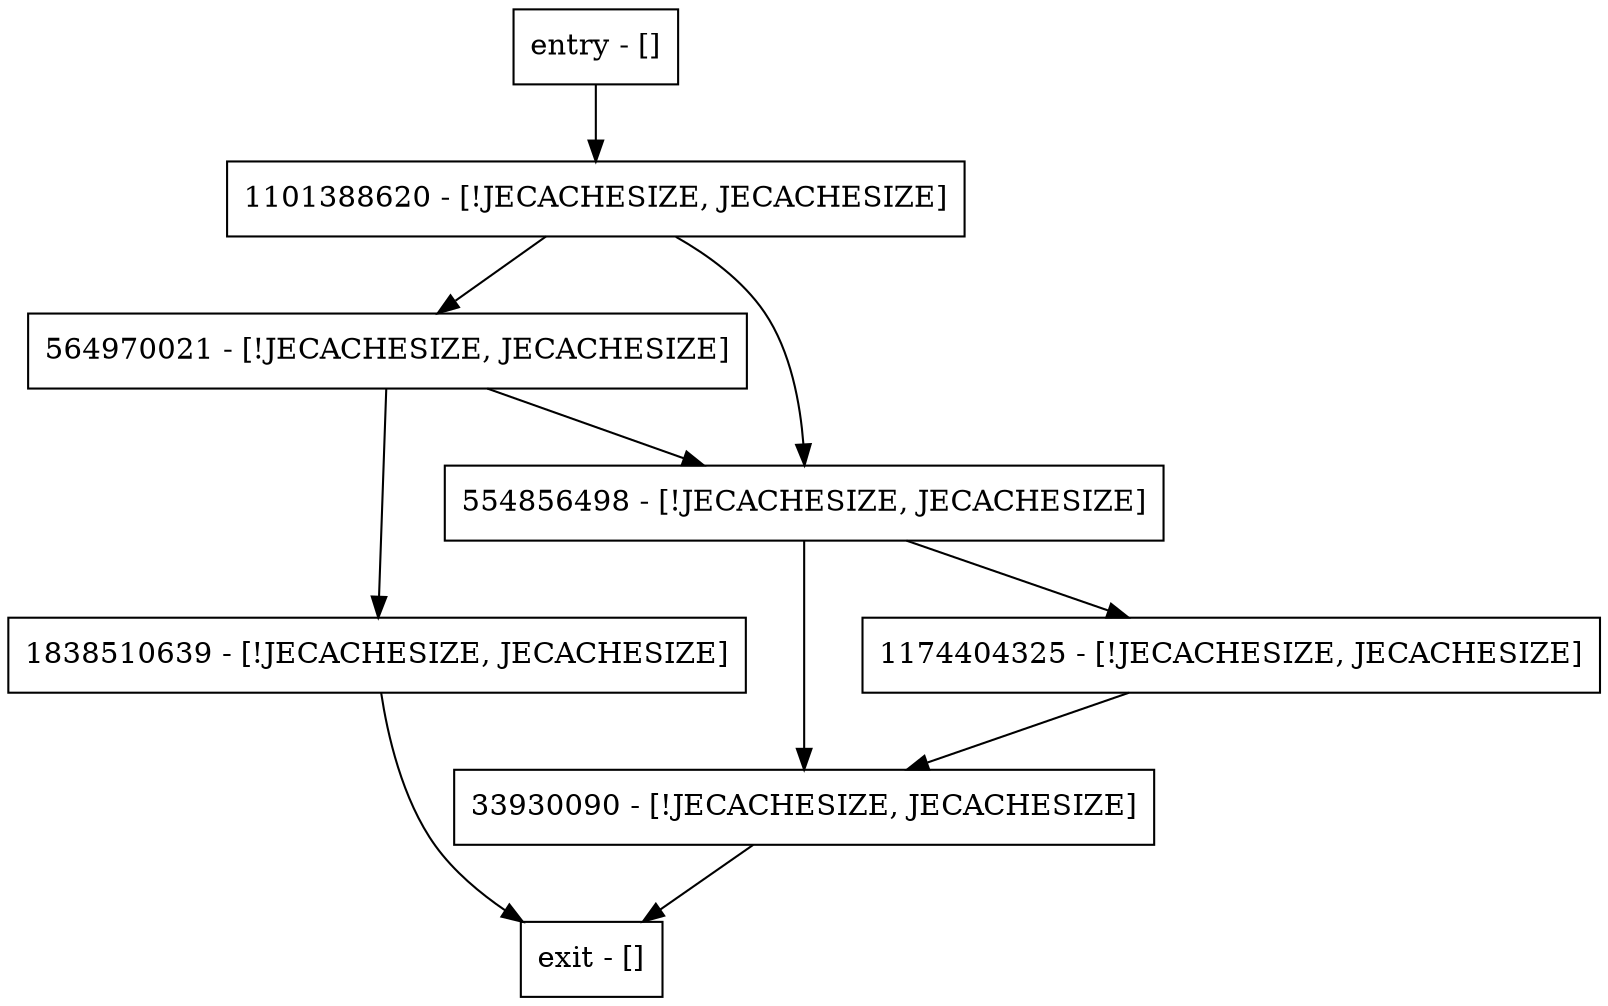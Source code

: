 digraph minimalClose {
node [shape=record];
564970021 [label="564970021 - [!JECACHESIZE, JECACHESIZE]"];
entry [label="entry - []"];
exit [label="exit - []"];
33930090 [label="33930090 - [!JECACHESIZE, JECACHESIZE]"];
1101388620 [label="1101388620 - [!JECACHESIZE, JECACHESIZE]"];
1838510639 [label="1838510639 - [!JECACHESIZE, JECACHESIZE]"];
554856498 [label="554856498 - [!JECACHESIZE, JECACHESIZE]"];
1174404325 [label="1174404325 - [!JECACHESIZE, JECACHESIZE]"];
entry;
exit;
564970021 -> 1838510639;
564970021 -> 554856498;
entry -> 1101388620;
33930090 -> exit;
1101388620 -> 564970021;
1101388620 -> 554856498;
1838510639 -> exit;
554856498 -> 33930090;
554856498 -> 1174404325;
1174404325 -> 33930090;
}
